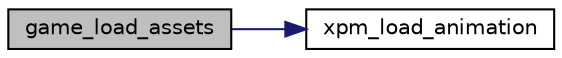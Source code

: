 digraph "game_load_assets"
{
 // LATEX_PDF_SIZE
  edge [fontname="Helvetica",fontsize="10",labelfontname="Helvetica",labelfontsize="10"];
  node [fontname="Helvetica",fontsize="10",shape=record];
  rankdir="LR";
  Node1 [label="game_load_assets",height=0.2,width=0.4,color="black", fillcolor="grey75", style="filled", fontcolor="black",tooltip="Loads the game assets."];
  Node1 -> Node2 [color="midnightblue",fontsize="10",style="solid",fontname="Helvetica"];
  Node2 [label="xpm_load_animation",height=0.2,width=0.4,color="black", fillcolor="white", style="filled",URL="$group__graphics.html#gabd7a4856522b529654a66fdad6efffa2",tooltip="Loads an animation witdh the given frames."];
}
